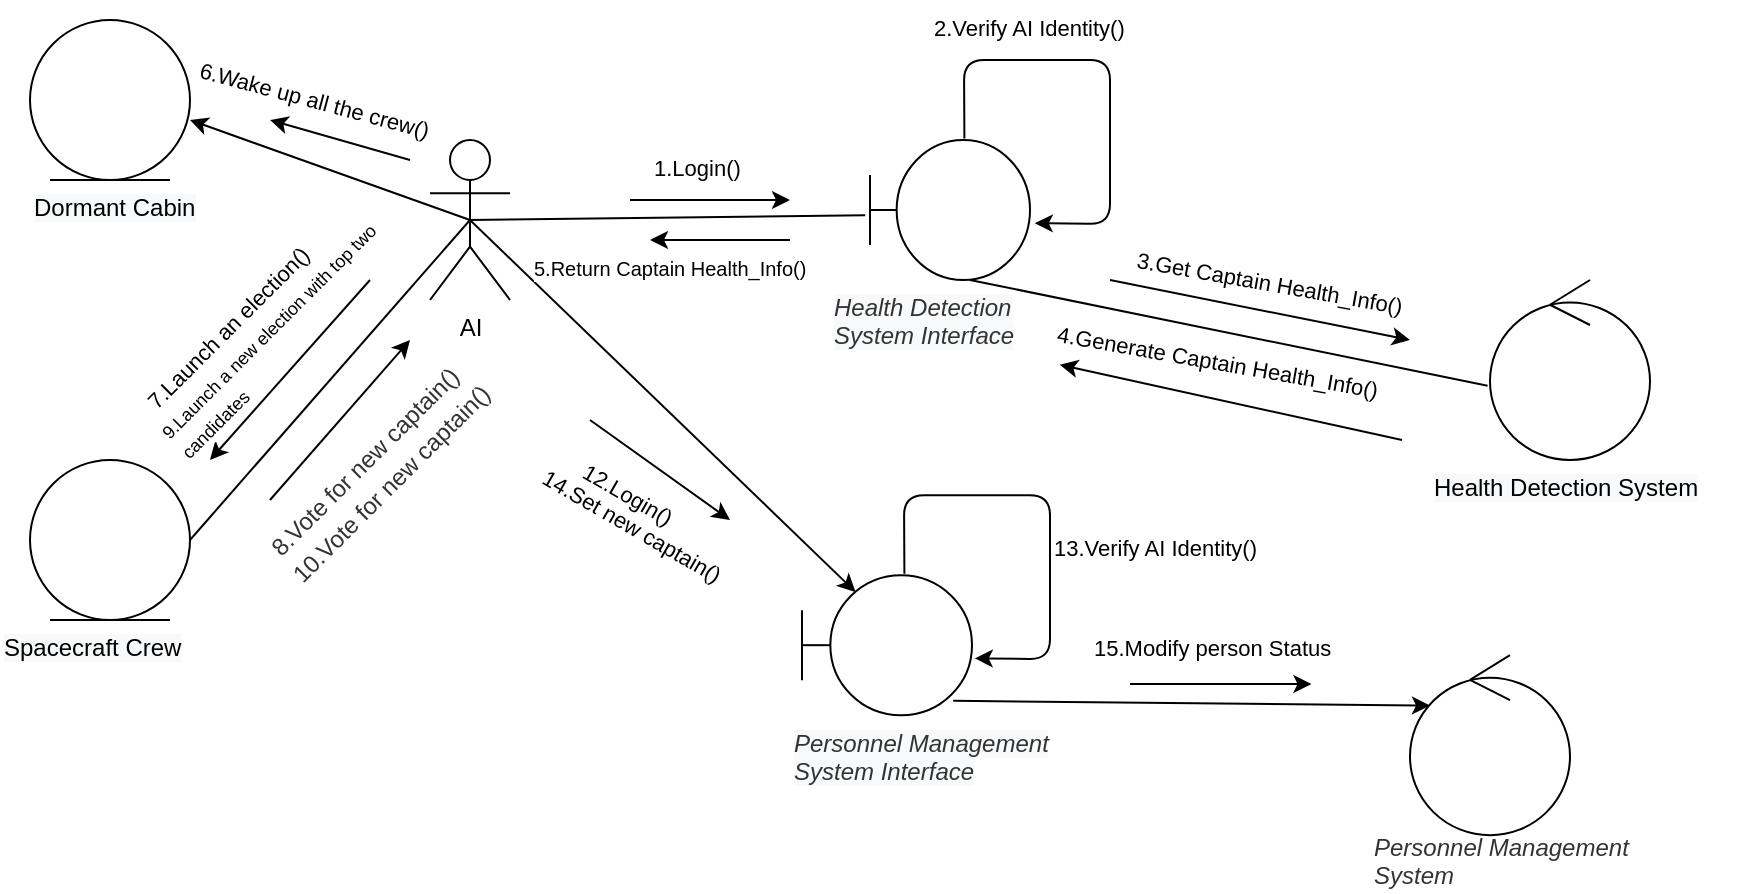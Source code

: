 <mxfile version="14.6.13" type="github">
  <diagram id="0U9pFDFcq5Cw8rffmfX7" name="Page-1">
    <mxGraphModel dx="1038" dy="585" grid="0" gridSize="10" guides="1" tooltips="1" connect="1" arrows="1" fold="1" page="1" pageScale="1" pageWidth="827" pageHeight="1169" math="0" shadow="0">
      <root>
        <mxCell id="0" />
        <mxCell id="1" parent="0" />
        <mxCell id="-IM5MBNO5oqZeWWgMELS-1" value="AI" style="shape=umlActor;verticalLabelPosition=bottom;verticalAlign=top;html=1;outlineConnect=0;" vertex="1" parent="1">
          <mxGeometry x="270" y="70" width="40" height="80" as="geometry" />
        </mxCell>
        <mxCell id="-IM5MBNO5oqZeWWgMELS-2" value="" style="shape=umlBoundary;whiteSpace=wrap;html=1;" vertex="1" parent="1">
          <mxGeometry x="490" y="70" width="80" height="70" as="geometry" />
        </mxCell>
        <mxCell id="-IM5MBNO5oqZeWWgMELS-3" value="" style="ellipse;shape=umlControl;whiteSpace=wrap;html=1;" vertex="1" parent="1">
          <mxGeometry x="800" y="140" width="80" height="90" as="geometry" />
        </mxCell>
        <mxCell id="-IM5MBNO5oqZeWWgMELS-4" value="" style="ellipse;shape=umlEntity;whiteSpace=wrap;html=1;" vertex="1" parent="1">
          <mxGeometry x="70" y="10" width="80" height="80" as="geometry" />
        </mxCell>
        <mxCell id="-IM5MBNO5oqZeWWgMELS-5" value="" style="ellipse;shape=umlEntity;whiteSpace=wrap;html=1;" vertex="1" parent="1">
          <mxGeometry x="70" y="230" width="80" height="80" as="geometry" />
        </mxCell>
        <mxCell id="-IM5MBNO5oqZeWWgMELS-6" value="" style="shape=umlBoundary;whiteSpace=wrap;html=1;" vertex="1" parent="1">
          <mxGeometry x="456" y="287.59" width="85" height="70" as="geometry" />
        </mxCell>
        <mxCell id="-IM5MBNO5oqZeWWgMELS-7" value="" style="ellipse;shape=umlControl;whiteSpace=wrap;html=1;" vertex="1" parent="1">
          <mxGeometry x="760" y="327.59" width="80" height="90" as="geometry" />
        </mxCell>
        <mxCell id="-IM5MBNO5oqZeWWgMELS-8" value="" style="endArrow=none;html=1;entryX=-0.03;entryY=0.537;entryDx=0;entryDy=0;entryPerimeter=0;exitX=0.5;exitY=0.5;exitDx=0;exitDy=0;exitPerimeter=0;" edge="1" parent="1" source="-IM5MBNO5oqZeWWgMELS-1" target="-IM5MBNO5oqZeWWgMELS-2">
          <mxGeometry width="50" height="50" relative="1" as="geometry">
            <mxPoint x="320" y="140" as="sourcePoint" />
            <mxPoint x="370" y="90" as="targetPoint" />
          </mxGeometry>
        </mxCell>
        <mxCell id="-IM5MBNO5oqZeWWgMELS-9" value="" style="endArrow=classic;html=1;exitX=0.59;exitY=-0.011;exitDx=0;exitDy=0;exitPerimeter=0;entryX=1.03;entryY=0.594;entryDx=0;entryDy=0;entryPerimeter=0;" edge="1" parent="1" source="-IM5MBNO5oqZeWWgMELS-2" target="-IM5MBNO5oqZeWWgMELS-2">
          <mxGeometry width="50" height="50" relative="1" as="geometry">
            <mxPoint x="510" y="70" as="sourcePoint" />
            <mxPoint x="560" y="20" as="targetPoint" />
            <Array as="points">
              <mxPoint x="537" y="30" />
              <mxPoint x="610" y="30" />
              <mxPoint x="610" y="112" />
            </Array>
          </mxGeometry>
        </mxCell>
        <mxCell id="-IM5MBNO5oqZeWWgMELS-10" value="" style="endArrow=none;html=1;entryX=-0.015;entryY=0.587;entryDx=0;entryDy=0;entryPerimeter=0;" edge="1" parent="1" target="-IM5MBNO5oqZeWWgMELS-3">
          <mxGeometry width="50" height="50" relative="1" as="geometry">
            <mxPoint x="540" y="140" as="sourcePoint" />
            <mxPoint x="650" y="150" as="targetPoint" />
          </mxGeometry>
        </mxCell>
        <mxCell id="-IM5MBNO5oqZeWWgMELS-14" value="&lt;span style=&quot;color: rgb(51 , 51 , 51) ; font-family: &amp;#34;helvetica&amp;#34; ; font-size: 12px ; font-style: italic ; font-weight: 400 ; letter-spacing: normal ; text-align: center ; text-indent: 0px ; text-transform: none ; word-spacing: 0px ; background-color: rgb(248 , 249 , 250) ; display: inline ; float: none&quot;&gt;Health Detection System Interface&lt;/span&gt;" style="text;whiteSpace=wrap;html=1;" vertex="1" parent="1">
          <mxGeometry x="470" y="140" width="130" height="30" as="geometry" />
        </mxCell>
        <mxCell id="-IM5MBNO5oqZeWWgMELS-15" value="&lt;span style=&quot;color: rgb(0, 0, 0); font-family: helvetica; font-size: 12px; font-style: normal; font-weight: 400; letter-spacing: normal; text-align: center; text-indent: 0px; text-transform: none; word-spacing: 0px; background-color: rgb(248, 249, 250); display: inline; float: none;&quot;&gt;Health Detection System&lt;/span&gt;" style="text;whiteSpace=wrap;html=1;" vertex="1" parent="1">
          <mxGeometry x="770" y="230" width="160" height="30" as="geometry" />
        </mxCell>
        <mxCell id="-IM5MBNO5oqZeWWgMELS-16" value="&lt;span style=&quot;color: rgb(0 , 0 , 0) ; font-family: &amp;#34;helvetica&amp;#34; ; font-size: 12px ; font-style: normal ; font-weight: 400 ; letter-spacing: normal ; text-align: center ; text-indent: 0px ; text-transform: none ; word-spacing: 0px ; background-color: rgb(248 , 249 , 250) ; display: inline ; float: none&quot;&gt;Dormant Cabin&lt;/span&gt;" style="text;whiteSpace=wrap;html=1;" vertex="1" parent="1">
          <mxGeometry x="70" y="90" width="110" height="30" as="geometry" />
        </mxCell>
        <mxCell id="-IM5MBNO5oqZeWWgMELS-17" value="&lt;span style=&quot;color: rgb(0 , 0 , 0) ; font-family: &amp;#34;helvetica&amp;#34; ; font-size: 12px ; font-style: normal ; font-weight: 400 ; letter-spacing: normal ; text-align: center ; text-indent: 0px ; text-transform: none ; word-spacing: 0px ; background-color: rgb(248 , 249 , 250) ; display: inline ; float: none&quot;&gt;Spacecraft Crew&lt;/span&gt;" style="text;whiteSpace=wrap;html=1;" vertex="1" parent="1">
          <mxGeometry x="55" y="310" width="110" height="30" as="geometry" />
        </mxCell>
        <mxCell id="-IM5MBNO5oqZeWWgMELS-18" value="&lt;span style=&quot;color: rgb(51, 51, 51); font-family: helvetica; font-size: 12px; font-style: italic; font-weight: 400; letter-spacing: normal; text-align: center; text-indent: 0px; text-transform: none; word-spacing: 0px; background-color: rgb(248, 249, 250); display: inline; float: none;&quot;&gt;Personnel Management System Interface&lt;/span&gt;" style="text;whiteSpace=wrap;html=1;" vertex="1" parent="1">
          <mxGeometry x="450" y="357.59" width="130" height="30" as="geometry" />
        </mxCell>
        <mxCell id="-IM5MBNO5oqZeWWgMELS-19" value="&lt;span style=&quot;color: rgb(51 , 51 , 51) ; font-family: &amp;#34;helvetica&amp;#34; ; font-style: italic ; text-align: center&quot;&gt;Personnel Management System&lt;/span&gt;" style="text;whiteSpace=wrap;html=1;" vertex="1" parent="1">
          <mxGeometry x="740" y="410" width="160" height="30" as="geometry" />
        </mxCell>
        <mxCell id="-IM5MBNO5oqZeWWgMELS-20" value="" style="endArrow=classic;html=1;entryX=1;entryY=0.625;entryDx=0;entryDy=0;entryPerimeter=0;exitX=0.5;exitY=0.5;exitDx=0;exitDy=0;exitPerimeter=0;" edge="1" parent="1" source="-IM5MBNO5oqZeWWgMELS-1" target="-IM5MBNO5oqZeWWgMELS-4">
          <mxGeometry width="50" height="50" relative="1" as="geometry">
            <mxPoint x="210" y="130" as="sourcePoint" />
            <mxPoint x="260" y="80" as="targetPoint" />
          </mxGeometry>
        </mxCell>
        <mxCell id="-IM5MBNO5oqZeWWgMELS-21" value="" style="endArrow=none;html=1;exitX=1;exitY=0.5;exitDx=0;exitDy=0;entryX=0.5;entryY=0.5;entryDx=0;entryDy=0;entryPerimeter=0;" edge="1" parent="1" source="-IM5MBNO5oqZeWWgMELS-5" target="-IM5MBNO5oqZeWWgMELS-1">
          <mxGeometry width="50" height="50" relative="1" as="geometry">
            <mxPoint x="230" y="230" as="sourcePoint" />
            <mxPoint x="320" y="110" as="targetPoint" />
          </mxGeometry>
        </mxCell>
        <mxCell id="-IM5MBNO5oqZeWWgMELS-22" value="" style="endArrow=classic;html=1;exitX=0.59;exitY=-0.011;exitDx=0;exitDy=0;exitPerimeter=0;entryX=1.03;entryY=0.594;entryDx=0;entryDy=0;entryPerimeter=0;" edge="1" parent="1">
          <mxGeometry width="50" height="50" relative="1" as="geometry">
            <mxPoint x="507.2" y="286.82" as="sourcePoint" />
            <mxPoint x="542.4" y="329.17" as="targetPoint" />
            <Array as="points">
              <mxPoint x="507" y="247.59" />
              <mxPoint x="580" y="247.59" />
              <mxPoint x="580" y="329.59" />
            </Array>
          </mxGeometry>
        </mxCell>
        <mxCell id="-IM5MBNO5oqZeWWgMELS-23" value="" style="endArrow=classic;html=1;entryX=0.315;entryY=0.12;entryDx=0;entryDy=0;entryPerimeter=0;exitX=0.5;exitY=0.5;exitDx=0;exitDy=0;exitPerimeter=0;" edge="1" parent="1" source="-IM5MBNO5oqZeWWgMELS-1" target="-IM5MBNO5oqZeWWgMELS-6">
          <mxGeometry width="50" height="50" relative="1" as="geometry">
            <mxPoint x="370" y="240" as="sourcePoint" />
            <mxPoint x="420" y="190" as="targetPoint" />
          </mxGeometry>
        </mxCell>
        <mxCell id="-IM5MBNO5oqZeWWgMELS-24" value="" style="endArrow=classic;html=1;entryX=0.125;entryY=0.28;entryDx=0;entryDy=0;entryPerimeter=0;exitX=0.889;exitY=0.897;exitDx=0;exitDy=0;exitPerimeter=0;" edge="1" parent="1" source="-IM5MBNO5oqZeWWgMELS-6" target="-IM5MBNO5oqZeWWgMELS-7">
          <mxGeometry width="50" height="50" relative="1" as="geometry">
            <mxPoint x="556" y="457.59" as="sourcePoint" />
            <mxPoint x="606" y="407.59" as="targetPoint" />
          </mxGeometry>
        </mxCell>
        <mxCell id="-IM5MBNO5oqZeWWgMELS-25" value="&lt;span style=&quot;color: rgb(0, 0, 0); font-family: helvetica; font-size: 11px; font-style: normal; font-weight: 400; letter-spacing: normal; text-align: center; text-indent: 0px; text-transform: none; word-spacing: 0px; background-color: rgb(255, 255, 255); display: inline; float: none;&quot;&gt;1.Login()&lt;/span&gt;" style="text;whiteSpace=wrap;html=1;" vertex="1" parent="1">
          <mxGeometry x="380" y="70" width="70" height="30" as="geometry" />
        </mxCell>
        <mxCell id="-IM5MBNO5oqZeWWgMELS-26" value="" style="endArrow=classic;html=1;entryX=1;entryY=1;entryDx=0;entryDy=0;" edge="1" parent="1" target="-IM5MBNO5oqZeWWgMELS-25">
          <mxGeometry width="50" height="50" relative="1" as="geometry">
            <mxPoint x="370" y="100" as="sourcePoint" />
            <mxPoint x="440" y="100" as="targetPoint" />
          </mxGeometry>
        </mxCell>
        <mxCell id="-IM5MBNO5oqZeWWgMELS-27" value="" style="endArrow=classic;html=1;" edge="1" parent="1">
          <mxGeometry width="50" height="50" relative="1" as="geometry">
            <mxPoint x="450" y="120" as="sourcePoint" />
            <mxPoint x="380" y="120" as="targetPoint" />
          </mxGeometry>
        </mxCell>
        <mxCell id="-IM5MBNO5oqZeWWgMELS-28" value="&lt;span style=&quot;color: rgb(0 , 0 , 0) ; font-family: &amp;#34;helvetica&amp;#34; ; font-style: normal ; font-weight: 400 ; letter-spacing: normal ; text-align: center ; text-indent: 0px ; text-transform: none ; word-spacing: 0px ; background-color: rgb(255 , 255 , 255) ; display: inline ; float: none&quot;&gt;&lt;font style=&quot;font-size: 10px&quot;&gt;5.Return Captain Health_Info()&lt;/font&gt;&lt;/span&gt;" style="text;whiteSpace=wrap;html=1;" vertex="1" parent="1">
          <mxGeometry x="320" y="120" width="190" height="30" as="geometry" />
        </mxCell>
        <mxCell id="-IM5MBNO5oqZeWWgMELS-29" value="&lt;span style=&quot;color: rgb(0, 0, 0); font-family: helvetica; font-size: 11px; font-style: normal; font-weight: 400; letter-spacing: normal; text-align: center; text-indent: 0px; text-transform: none; word-spacing: 0px; background-color: rgb(255, 255, 255); display: inline; float: none;&quot;&gt;2.Verify AI Identity()&lt;/span&gt;" style="text;whiteSpace=wrap;html=1;" vertex="1" parent="1">
          <mxGeometry x="520" width="130" height="30" as="geometry" />
        </mxCell>
        <mxCell id="-IM5MBNO5oqZeWWgMELS-31" value="&lt;span style=&quot;color: rgb(0, 0, 0); font-family: helvetica; font-size: 11px; font-style: normal; font-weight: 400; letter-spacing: normal; text-align: center; text-indent: 0px; text-transform: none; word-spacing: 0px; background-color: rgb(255, 255, 255); display: inline; float: none;&quot;&gt;3.Get Captain Health_Info()&lt;/span&gt;" style="text;whiteSpace=wrap;html=1;rotation=10;" vertex="1" parent="1">
          <mxGeometry x="620" y="130" width="170" height="30" as="geometry" />
        </mxCell>
        <mxCell id="-IM5MBNO5oqZeWWgMELS-32" value="" style="endArrow=classic;html=1;" edge="1" parent="1">
          <mxGeometry width="50" height="50" relative="1" as="geometry">
            <mxPoint x="610" y="140" as="sourcePoint" />
            <mxPoint x="760" y="170" as="targetPoint" />
          </mxGeometry>
        </mxCell>
        <mxCell id="-IM5MBNO5oqZeWWgMELS-33" value="&lt;span style=&quot;color: rgb(0, 0, 0); font-family: helvetica; font-size: 11px; font-style: normal; font-weight: 400; letter-spacing: normal; text-align: center; text-indent: 0px; text-transform: none; word-spacing: 0px; background-color: rgb(255, 255, 255); display: inline; float: none;&quot;&gt;4.Generate Captain Health_Info()&lt;/span&gt;" style="text;whiteSpace=wrap;html=1;rotation=10;" vertex="1" parent="1">
          <mxGeometry x="580" y="170" width="200" height="30" as="geometry" />
        </mxCell>
        <mxCell id="-IM5MBNO5oqZeWWgMELS-34" value="" style="endArrow=classic;html=1;entryX=0;entryY=1;entryDx=0;entryDy=0;" edge="1" parent="1">
          <mxGeometry width="50" height="50" relative="1" as="geometry">
            <mxPoint x="756" y="220.0" as="sourcePoint" />
            <mxPoint x="584.915" y="182.407" as="targetPoint" />
          </mxGeometry>
        </mxCell>
        <mxCell id="-IM5MBNO5oqZeWWgMELS-35" value="" style="endArrow=classic;html=1;" edge="1" parent="1">
          <mxGeometry width="50" height="50" relative="1" as="geometry">
            <mxPoint x="260" y="80" as="sourcePoint" />
            <mxPoint x="190" y="60" as="targetPoint" />
          </mxGeometry>
        </mxCell>
        <mxCell id="-IM5MBNO5oqZeWWgMELS-36" value="&lt;span style=&quot;color: rgb(0, 0, 0); font-family: helvetica; font-size: 11px; font-style: normal; font-weight: 400; letter-spacing: normal; text-align: center; text-indent: 0px; text-transform: none; word-spacing: 0px; background-color: rgb(255, 255, 255); display: inline; float: none;&quot;&gt;6.Wake up all the crew()&lt;/span&gt;" style="text;whiteSpace=wrap;html=1;rotation=15;" vertex="1" parent="1">
          <mxGeometry x="150" y="40" width="150" height="30" as="geometry" />
        </mxCell>
        <mxCell id="-IM5MBNO5oqZeWWgMELS-37" value="&lt;span style=&quot;color: rgb(0, 0, 0); font-family: helvetica; font-size: 11px; font-style: normal; font-weight: 400; letter-spacing: normal; text-align: center; text-indent: 0px; text-transform: none; word-spacing: 0px; background-color: rgb(255, 255, 255); display: inline; float: none;&quot;&gt;7.Launch an election()&lt;/span&gt;" style="text;whiteSpace=wrap;html=1;rotation=-45;" vertex="1" parent="1">
          <mxGeometry x="110" y="140" width="140" height="30" as="geometry" />
        </mxCell>
        <mxCell id="-IM5MBNO5oqZeWWgMELS-38" value="" style="endArrow=classic;html=1;" edge="1" parent="1">
          <mxGeometry width="50" height="50" relative="1" as="geometry">
            <mxPoint x="240" y="140" as="sourcePoint" />
            <mxPoint x="160" y="230" as="targetPoint" />
          </mxGeometry>
        </mxCell>
        <mxCell id="-IM5MBNO5oqZeWWgMELS-39" value="&lt;span style=&quot;color: rgb(51, 51, 51); font-family: helvetica; font-size: 12px; font-style: normal; font-weight: 400; letter-spacing: normal; text-align: center; text-indent: 0px; text-transform: none; word-spacing: 0px; background-color: rgb(255, 255, 255); display: inline; float: none;&quot;&gt;8.Vote for new captain()&lt;/span&gt;" style="text;whiteSpace=wrap;html=1;rotation=-45;" vertex="1" parent="1">
          <mxGeometry x="170" y="210" width="150" height="30" as="geometry" />
        </mxCell>
        <mxCell id="-IM5MBNO5oqZeWWgMELS-40" value="" style="endArrow=classic;html=1;" edge="1" parent="1">
          <mxGeometry width="50" height="50" relative="1" as="geometry">
            <mxPoint x="190" y="250" as="sourcePoint" />
            <mxPoint x="260" y="170" as="targetPoint" />
          </mxGeometry>
        </mxCell>
        <mxCell id="-IM5MBNO5oqZeWWgMELS-41" value="&lt;span style=&quot;color: rgb(0 , 0 , 0) ; font-family: &amp;#34;helvetica&amp;#34; ; font-style: normal ; font-weight: 400 ; letter-spacing: normal ; text-align: center ; text-indent: 0px ; text-transform: none ; word-spacing: 0px ; background-color: rgb(255 , 255 , 255) ; display: inline ; float: none&quot;&gt;&lt;font style=&quot;font-size: 9px&quot;&gt;9.Launch a new election with top two candidates&lt;/font&gt;&lt;/span&gt;" style="text;whiteSpace=wrap;html=1;rotation=-45;" vertex="1" parent="1">
          <mxGeometry x="110" y="150" width="157.32" height="20" as="geometry" />
        </mxCell>
        <mxCell id="-IM5MBNO5oqZeWWgMELS-42" value="&lt;span style=&quot;color: rgb(51, 51, 51); font-family: helvetica; font-size: 12px; font-style: normal; font-weight: 400; letter-spacing: normal; text-align: center; text-indent: 0px; text-transform: none; word-spacing: 0px; background-color: rgb(255, 255, 255); display: inline; float: none;&quot;&gt;10.Vote for new captain()&lt;/span&gt;" style="text;whiteSpace=wrap;html=1;rotation=-45;" vertex="1" parent="1">
          <mxGeometry x="180" y="220" width="160" height="30" as="geometry" />
        </mxCell>
        <mxCell id="-IM5MBNO5oqZeWWgMELS-43" value="&lt;span style=&quot;color: rgb(0, 0, 0); font-family: helvetica; font-size: 11px; font-style: normal; font-weight: 400; letter-spacing: normal; text-align: center; text-indent: 0px; text-transform: none; word-spacing: 0px; background-color: rgb(255, 255, 255); display: inline; float: none;&quot;&gt;12.Login()&lt;/span&gt;" style="text;whiteSpace=wrap;html=1;rotation=30;" vertex="1" parent="1">
          <mxGeometry x="340" y="240.0" width="80" height="30" as="geometry" />
        </mxCell>
        <mxCell id="-IM5MBNO5oqZeWWgMELS-44" value="" style="endArrow=classic;html=1;" edge="1" parent="1">
          <mxGeometry width="50" height="50" relative="1" as="geometry">
            <mxPoint x="350" y="210" as="sourcePoint" />
            <mxPoint x="420" y="260" as="targetPoint" />
          </mxGeometry>
        </mxCell>
        <mxCell id="-IM5MBNO5oqZeWWgMELS-45" value="&lt;span style=&quot;color: rgb(0, 0, 0); font-family: helvetica; font-size: 11px; font-style: normal; font-weight: 400; letter-spacing: normal; text-align: center; text-indent: 0px; text-transform: none; word-spacing: 0px; background-color: rgb(255, 255, 255); display: inline; float: none;&quot;&gt;14.Set new captain()&lt;/span&gt;" style="text;whiteSpace=wrap;html=1;rotation=30;" vertex="1" parent="1">
          <mxGeometry x="316" y="257.59" width="140" height="30" as="geometry" />
        </mxCell>
        <mxCell id="-IM5MBNO5oqZeWWgMELS-46" value="&lt;span style=&quot;color: rgb(0, 0, 0); font-family: helvetica; font-size: 11px; font-style: normal; font-weight: 400; letter-spacing: normal; text-align: center; text-indent: 0px; text-transform: none; word-spacing: 0px; background-color: rgb(255, 255, 255); display: inline; float: none;&quot;&gt;13.Verify AI Identity()&lt;/span&gt;" style="text;whiteSpace=wrap;html=1;" vertex="1" parent="1">
          <mxGeometry x="580" y="260" width="140" height="30" as="geometry" />
        </mxCell>
        <mxCell id="-IM5MBNO5oqZeWWgMELS-47" value="&lt;span style=&quot;color: rgb(0, 0, 0); font-family: helvetica; font-size: 11px; font-style: normal; font-weight: 400; letter-spacing: normal; text-align: center; text-indent: 0px; text-transform: none; word-spacing: 0px; background-color: rgb(255, 255, 255); display: inline; float: none;&quot;&gt;15.Modify person Status&lt;/span&gt;" style="text;whiteSpace=wrap;html=1;" vertex="1" parent="1">
          <mxGeometry x="600" y="310" width="160" height="30" as="geometry" />
        </mxCell>
        <mxCell id="-IM5MBNO5oqZeWWgMELS-48" value="" style="endArrow=classic;html=1;entryX=0.692;entryY=1.067;entryDx=0;entryDy=0;entryPerimeter=0;exitX=0.125;exitY=1.067;exitDx=0;exitDy=0;exitPerimeter=0;" edge="1" parent="1" source="-IM5MBNO5oqZeWWgMELS-47" target="-IM5MBNO5oqZeWWgMELS-47">
          <mxGeometry width="50" height="50" relative="1" as="geometry">
            <mxPoint x="630" y="430" as="sourcePoint" />
            <mxPoint x="680" y="380" as="targetPoint" />
          </mxGeometry>
        </mxCell>
      </root>
    </mxGraphModel>
  </diagram>
</mxfile>
